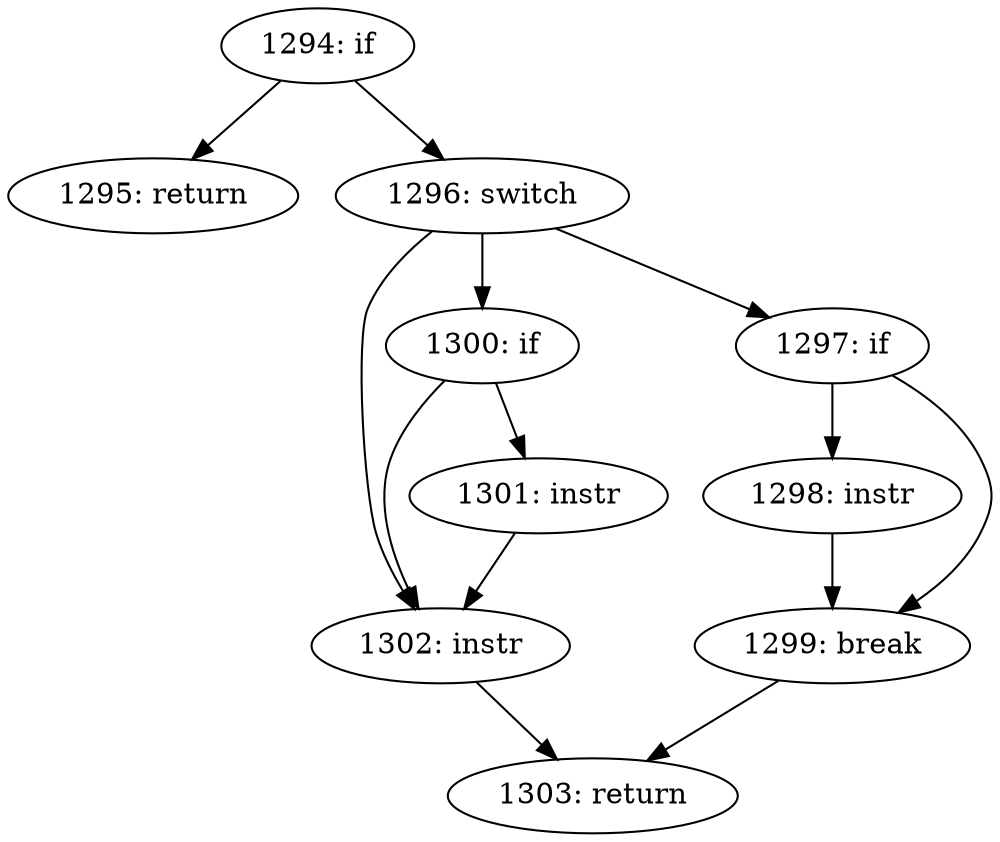 digraph CFG_TCP_ECN_check_ce {
1294 [label="1294: if"]
	1294 -> 1295
	1294 -> 1296
1295 [label="1295: return"]
	
1296 [label="1296: switch"]
	1296 -> 1302
	1296 -> 1300
	1296 -> 1297
1297 [label="1297: if"]
	1297 -> 1298
	1297 -> 1299
1298 [label="1298: instr"]
	1298 -> 1299
1299 [label="1299: break"]
	1299 -> 1303
1300 [label="1300: if"]
	1300 -> 1301
	1300 -> 1302
1301 [label="1301: instr"]
	1301 -> 1302
1302 [label="1302: instr"]
	1302 -> 1303
1303 [label="1303: return"]
	
}
